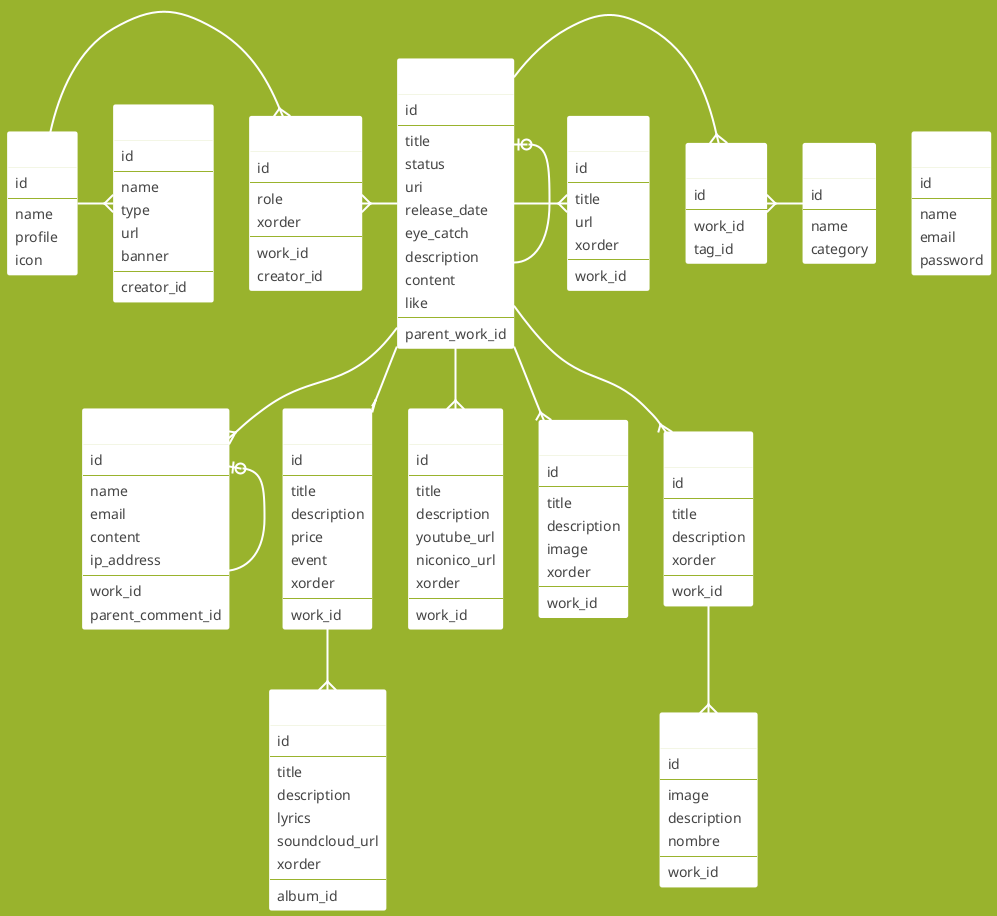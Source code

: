 @startuml

hide circle

skinparam Shadowing false
skinparam DefaultFontName "Ricty Diminished"
skinparam DefaultFontSize 14
skinparam DefaultFontStyle bold
skinparam classFontSize 16
skinparam classFontStyle bold
skinparam ArrowColor white
skinparam ArrowThickness 2
skinparam Padding 2
skinparam ClassBorderThickness 0

skinparam DefaultFontColor #444
skinparam BackgroundColor #99b32d
skinparam ClassBorderColor #99b32d
skinparam ClassHeaderBackgroundColor #c46
skinparam ClassBackgroundColor #fff
skinparam StereotypeCBackgroundColor #fff
skinparam classFontColor #fff

entity Admin {
  id
  --
  name
  email
  password
}

entity Work {
  id
  --
  title
  status
  uri
  release_date
  eye_catch
  description
  content
  like
  --
  parent_work_id
}

entity Tag {
  id
  --
  name
  category
}

entity WorkTag {
  id
  --
  work_id
  tag_id
}

entity Comment {
  id
  --
  name
  email
  content
  ip_address
  --
  work_id
  parent_comment_id
}

entity WorkSite {
  id
  --
  title
  url
  xorder
  --
  work_id
}

entity Album {
  id
  --
  title
  description
  price
  event
  xorder
  --
  work_id
}

entity Music {
  id
  --
  title
  description
  lyrics
  soundcloud_url
  xorder
  --
  album_id
}

entity Movie {
  id
  --
  title
  description
  youtube_url
  niconico_url
  xorder
  --
  work_id
}

entity Artwork {
  id
  --
  title
  description
  image
  xorder
  --
  work_id
}

entity Comic {
  id
  --
  title
  description
  xorder
  --
  work_id
}

entity ComicPage {
  id
  --
  image
  description
  nombre
  --
  work_id
}

entity WorkCreator {
  id
  --
  role
  xorder
  --
  work_id
  creator_id
}

entity Creator {
  id
  --
  name
  profile
  icon
}

entity CreatorSite {
  id
  --
  name
  type
  url
  banner
  --
  creator_id
}

Work -{ WorkTag
WorkTag }- Tag
Work --{ Comment
Comment |o- Comment
Work -{ WorkSite
Work --{ Album
Album --{ Music
Work --{ Artwork
Work --{ Movie
Work --{ Comic
Comic --{ ComicPage
Creator -{ WorkCreator
WorkCreator }- Work
Creator -{ CreatorSite
Work |o- Work

@enduml
